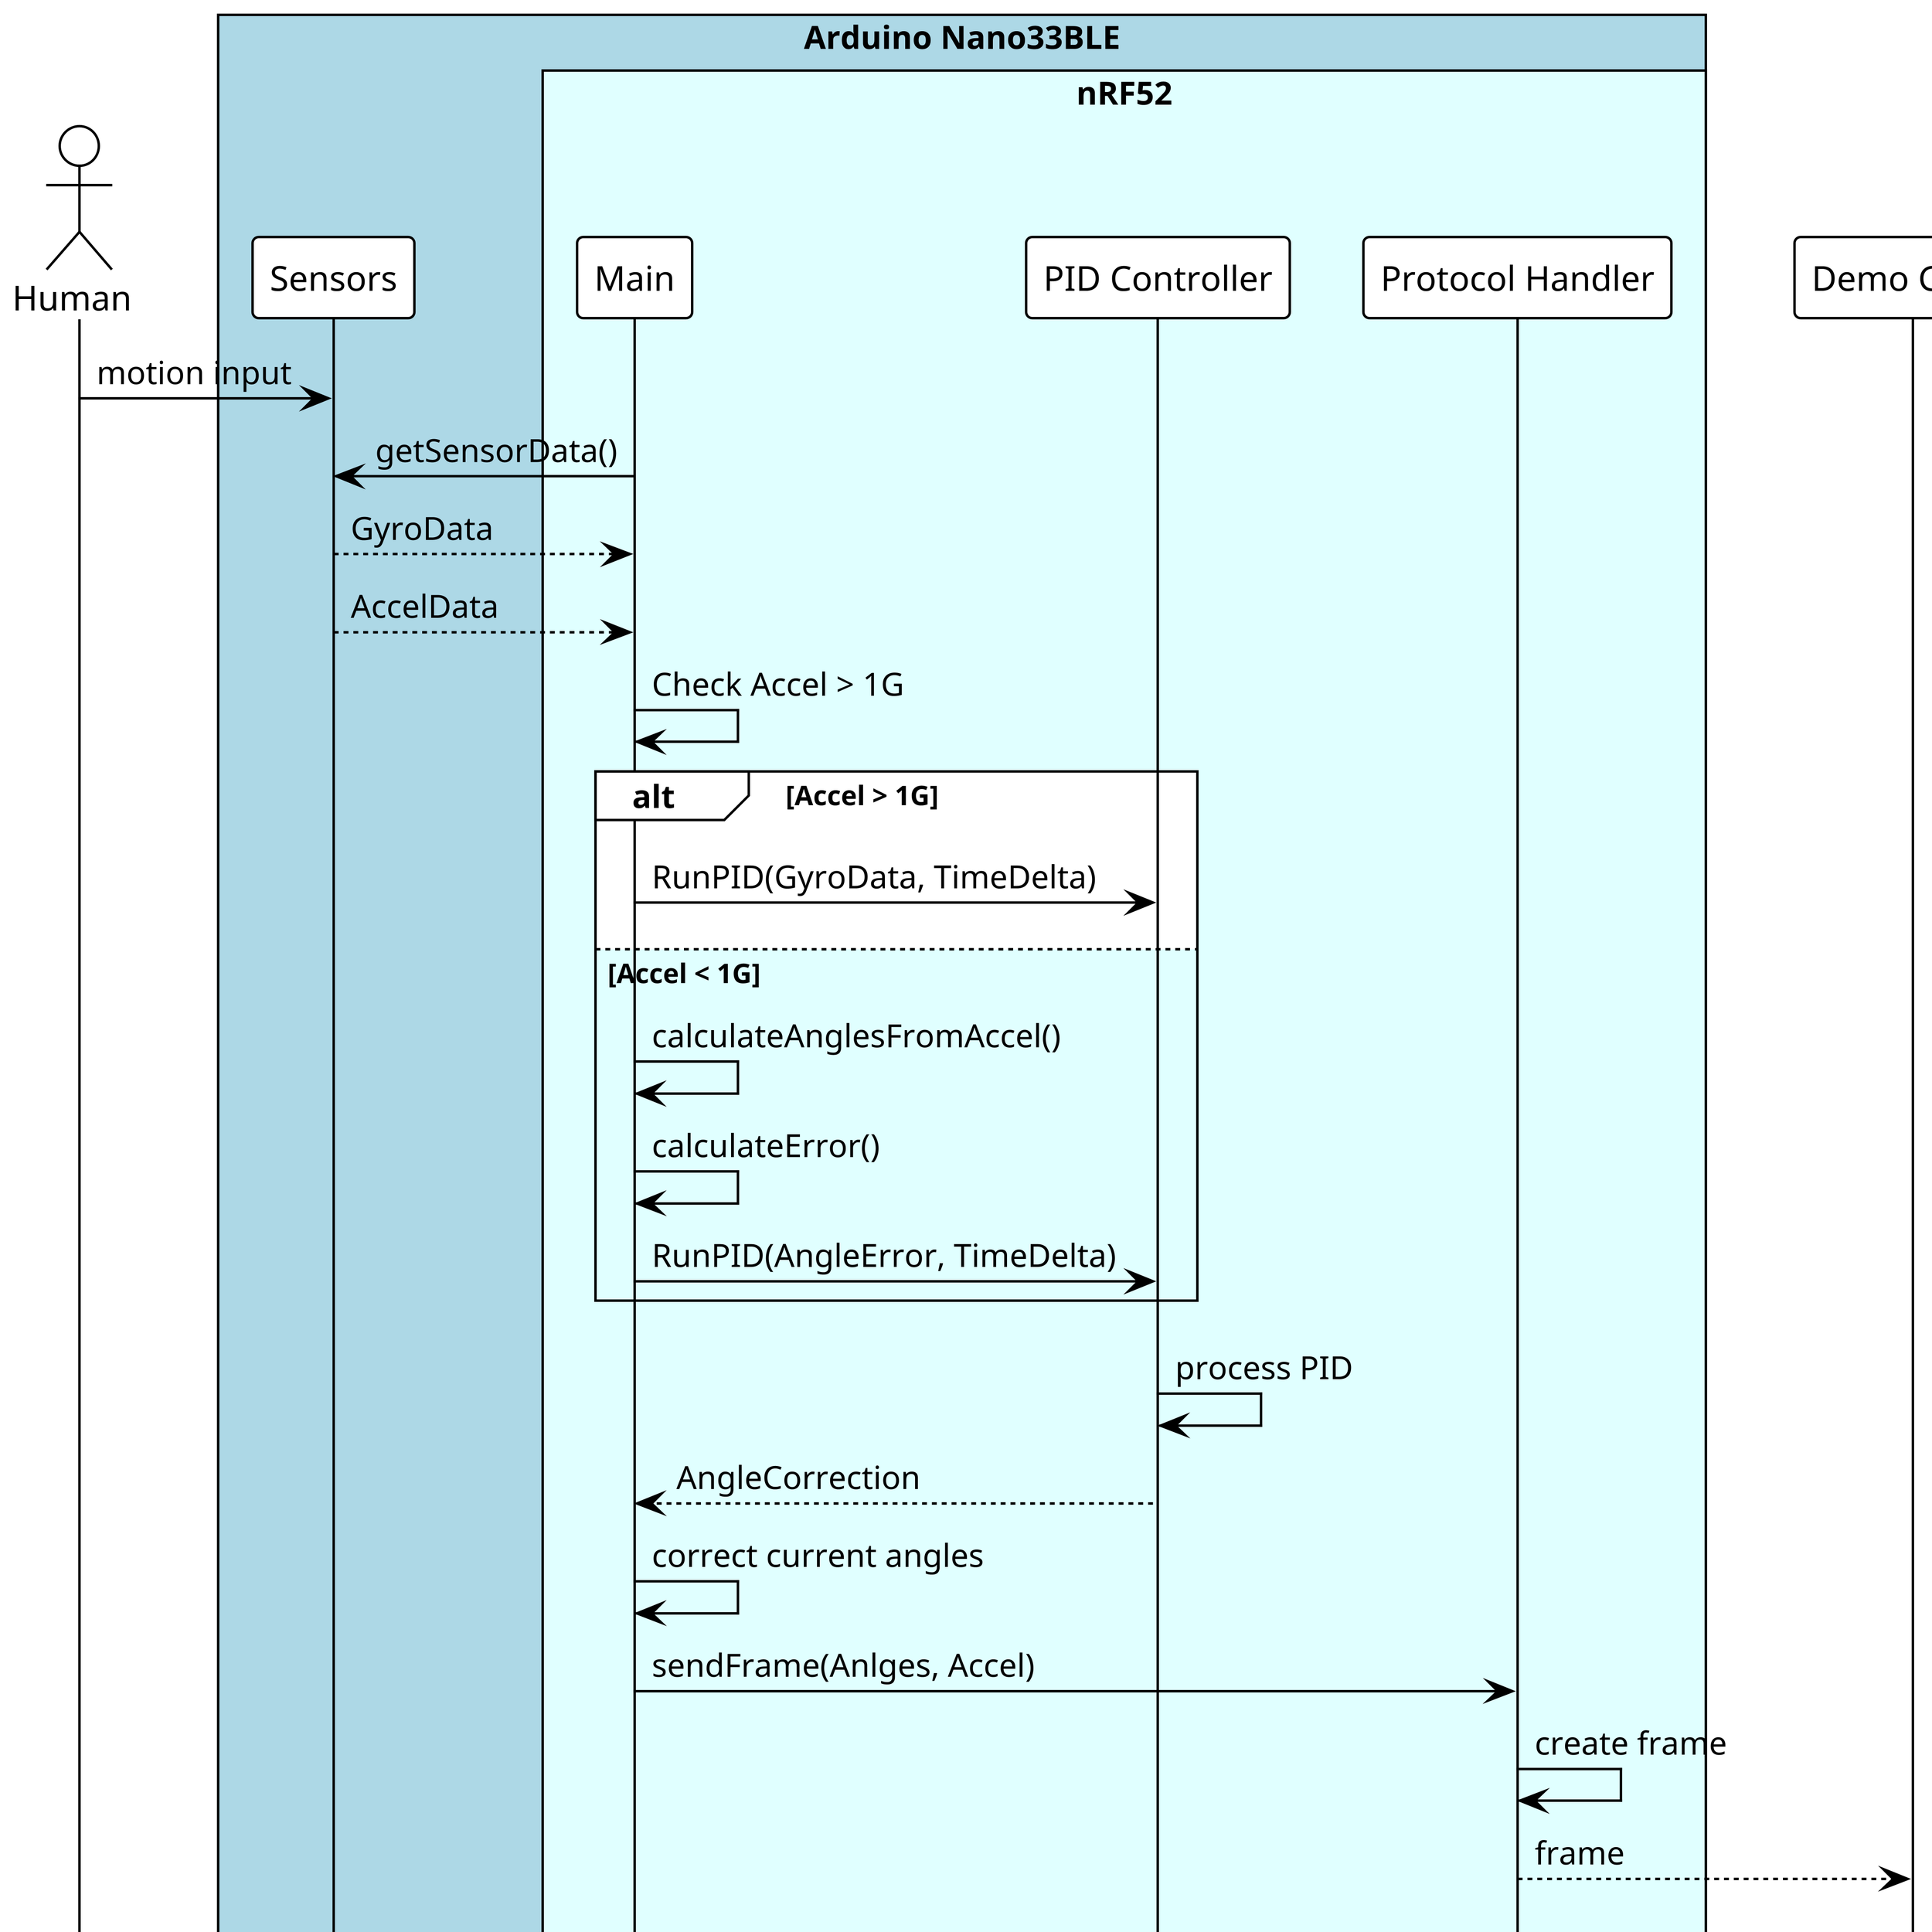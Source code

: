 @startuml

!theme plain
skinparam dpi 500

!pragma teoz true
actor       "Human"             as client
box         "Arduino Nano33BLE" #LightBlue
participant "Sensors"           as sensors
box         "nRF52"             #LightCyan
participant "Main"              as main
participant "PID Controller"    as pid
participant "Protocol Handler"  as protocol
end box
end box
participant "Demo Game"         as game

client    ->    sensors:    motion input
main      ->    sensors:    getSensorData()
sensors   -->   main:       GyroData
sensors   -->   main:       AccelData
main      ->    main:       Check Accel > 1G
'=============================================
alt Accel > 1G  
main      ->    pid:        RunPID(GyroData, TimeDelta)  
'--------------------------------------------
else Accel < 1G
main      ->    main:       calculateAnglesFromAccel()
main      ->    main:       calculateError()
main      ->    pid:        RunPID(AngleError, TimeDelta)  
end
'============================================
pid       ->    pid:        process PID
pid       -->   main:       AngleCorrection
main      ->    main:       correct current angles
main      ->    protocol:   sendFrame(Anlges, Accel)
protocol  ->    protocol:   create frame
protocol  -->   game:       frame
game      ->    game:       interpret frame
game      ->    game:       rotate drone
game      ->    game:       move drone

@enduml